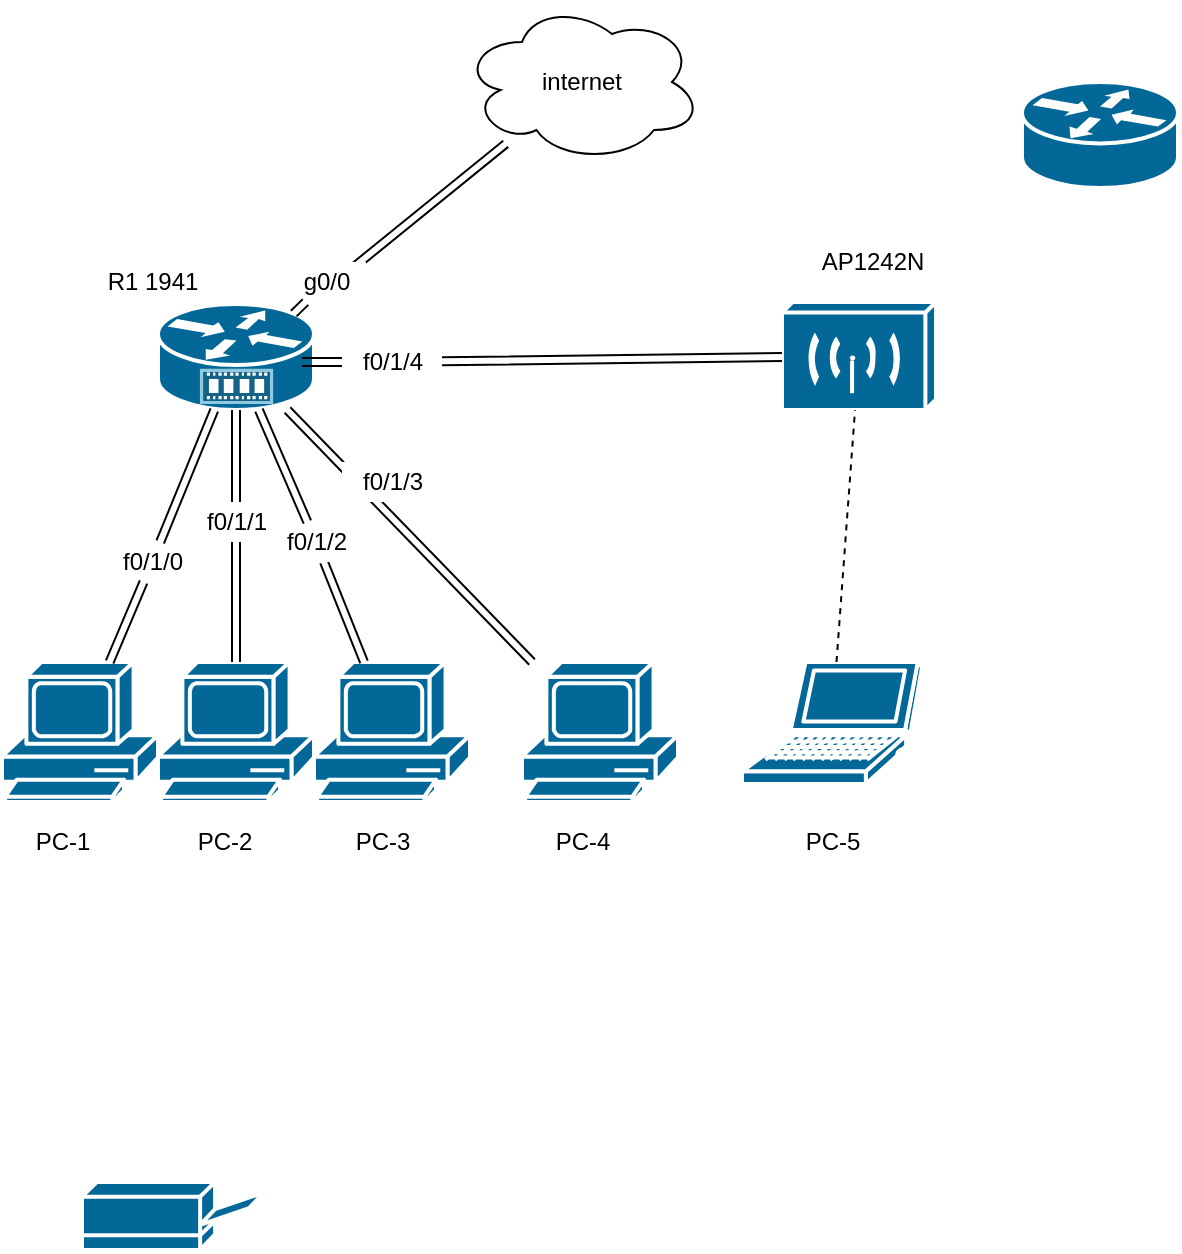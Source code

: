 <mxfile version="14.8.6" type="github">
  <diagram name="Page-1" id="c37626ed-c26b-45fb-9056-f9ebc6bb27b6">
    <mxGraphModel dx="664" dy="662" grid="1" gridSize="10" guides="1" tooltips="1" connect="1" arrows="1" fold="1" page="1" pageScale="1" pageWidth="1600" pageHeight="1200" background="none" math="0" shadow="0">
      <root>
        <mxCell id="0" />
        <mxCell id="1" parent="0" />
        <mxCell id="DlXVdU6vSMar4KmjbTn8-1" value="" style="shape=mxgraph.cisco.computers_and_peripherals.pc;html=1;pointerEvents=1;dashed=0;fillColor=#036897;strokeColor=#ffffff;strokeWidth=2;verticalLabelPosition=bottom;verticalAlign=top;align=center;outlineConnect=0;" vertex="1" parent="1">
          <mxGeometry x="108" y="380" width="78" height="70" as="geometry" />
        </mxCell>
        <mxCell id="DlXVdU6vSMar4KmjbTn8-3" value="" style="shape=mxgraph.cisco.computers_and_peripherals.pc;html=1;pointerEvents=1;dashed=0;fillColor=#036897;strokeColor=#ffffff;strokeWidth=2;verticalLabelPosition=bottom;verticalAlign=top;align=center;outlineConnect=0;" vertex="1" parent="1">
          <mxGeometry x="30" y="380" width="78" height="70" as="geometry" />
        </mxCell>
        <mxCell id="DlXVdU6vSMar4KmjbTn8-4" value="" style="shape=mxgraph.cisco.computers_and_peripherals.pc;html=1;pointerEvents=1;dashed=0;fillColor=#036897;strokeColor=#ffffff;strokeWidth=2;verticalLabelPosition=bottom;verticalAlign=top;align=center;outlineConnect=0;" vertex="1" parent="1">
          <mxGeometry x="186" y="380" width="78" height="70" as="geometry" />
        </mxCell>
        <mxCell id="DlXVdU6vSMar4KmjbTn8-5" value="" style="shape=mxgraph.cisco.computers_and_peripherals.pc;html=1;pointerEvents=1;dashed=0;fillColor=#036897;strokeColor=#ffffff;strokeWidth=2;verticalLabelPosition=bottom;verticalAlign=top;align=center;outlineConnect=0;" vertex="1" parent="1">
          <mxGeometry x="290" y="380" width="78" height="70" as="geometry" />
        </mxCell>
        <mxCell id="DlXVdU6vSMar4KmjbTn8-6" value="" style="shape=mxgraph.cisco.computers_and_peripherals.printer;html=1;pointerEvents=1;dashed=0;fillColor=#036897;strokeColor=#ffffff;strokeWidth=2;verticalLabelPosition=bottom;verticalAlign=top;align=center;outlineConnect=0;" vertex="1" parent="1">
          <mxGeometry x="70" y="640" width="91" height="34" as="geometry" />
        </mxCell>
        <mxCell id="DlXVdU6vSMar4KmjbTn8-7" value="" style="shape=mxgraph.cisco.computers_and_peripherals.laptop;html=1;pointerEvents=1;dashed=0;fillColor=#036897;strokeColor=#ffffff;strokeWidth=2;verticalLabelPosition=bottom;verticalAlign=top;align=center;outlineConnect=0;" vertex="1" parent="1">
          <mxGeometry x="400" y="380" width="90" height="61" as="geometry" />
        </mxCell>
        <mxCell id="DlXVdU6vSMar4KmjbTn8-8" value="" style="shape=mxgraph.cisco.wireless.wireless_transport;html=1;pointerEvents=1;dashed=0;fillColor=#036897;strokeColor=#ffffff;strokeWidth=2;verticalLabelPosition=bottom;verticalAlign=top;align=center;outlineConnect=0;" vertex="1" parent="1">
          <mxGeometry x="420" y="200" width="77" height="54" as="geometry" />
        </mxCell>
        <mxCell id="DlXVdU6vSMar4KmjbTn8-9" value="" style="shape=mxgraph.cisco.routers.service_router;html=1;pointerEvents=1;dashed=0;fillColor=#036897;strokeColor=#ffffff;strokeWidth=2;verticalLabelPosition=bottom;verticalAlign=top;align=center;outlineConnect=0;" vertex="1" parent="1">
          <mxGeometry x="108" y="201" width="78" height="53" as="geometry" />
        </mxCell>
        <mxCell id="DlXVdU6vSMar4KmjbTn8-19" value="" style="endArrow=none;dashed=1;html=1;" edge="1" parent="1" source="DlXVdU6vSMar4KmjbTn8-7" target="DlXVdU6vSMar4KmjbTn8-8">
          <mxGeometry width="50" height="50" relative="1" as="geometry">
            <mxPoint x="440" y="320" as="sourcePoint" />
            <mxPoint x="490" y="270" as="targetPoint" />
          </mxGeometry>
        </mxCell>
        <mxCell id="DlXVdU6vSMar4KmjbTn8-22" value="" style="shape=link;html=1;startArrow=none;" edge="1" parent="1" source="DlXVdU6vSMar4KmjbTn8-47" target="DlXVdU6vSMar4KmjbTn8-8">
          <mxGeometry width="100" relative="1" as="geometry">
            <mxPoint x="180" y="230" as="sourcePoint" />
            <mxPoint x="280" y="230" as="targetPoint" />
          </mxGeometry>
        </mxCell>
        <mxCell id="DlXVdU6vSMar4KmjbTn8-25" value="" style="shape=link;html=1;startArrow=none;" edge="1" parent="1" source="DlXVdU6vSMar4KmjbTn8-32" target="DlXVdU6vSMar4KmjbTn8-1">
          <mxGeometry width="100" relative="1" as="geometry">
            <mxPoint x="220" y="260" as="sourcePoint" />
            <mxPoint x="320" y="260" as="targetPoint" />
          </mxGeometry>
        </mxCell>
        <mxCell id="DlXVdU6vSMar4KmjbTn8-27" value="" style="shape=link;html=1;startArrow=none;" edge="1" parent="1" source="DlXVdU6vSMar4KmjbTn8-31" target="DlXVdU6vSMar4KmjbTn8-3">
          <mxGeometry width="100" relative="1" as="geometry">
            <mxPoint x="220" y="260" as="sourcePoint" />
            <mxPoint x="320" y="260" as="targetPoint" />
          </mxGeometry>
        </mxCell>
        <mxCell id="DlXVdU6vSMar4KmjbTn8-28" value="" style="shape=link;html=1;startArrow=none;" edge="1" parent="1" source="DlXVdU6vSMar4KmjbTn8-35" target="DlXVdU6vSMar4KmjbTn8-4">
          <mxGeometry width="100" relative="1" as="geometry">
            <mxPoint x="220" y="260" as="sourcePoint" />
            <mxPoint x="320" y="260" as="targetPoint" />
          </mxGeometry>
        </mxCell>
        <mxCell id="DlXVdU6vSMar4KmjbTn8-29" value="" style="shape=link;html=1;width=-4;" edge="1" parent="1" source="DlXVdU6vSMar4KmjbTn8-9" target="DlXVdU6vSMar4KmjbTn8-5">
          <mxGeometry width="100" relative="1" as="geometry">
            <mxPoint x="220" y="260" as="sourcePoint" />
            <mxPoint x="370" y="370" as="targetPoint" />
          </mxGeometry>
        </mxCell>
        <mxCell id="DlXVdU6vSMar4KmjbTn8-30" value="" style="shape=mxgraph.cisco.routers.router;html=1;pointerEvents=1;dashed=0;fillColor=#036897;strokeColor=#ffffff;strokeWidth=2;verticalLabelPosition=bottom;verticalAlign=top;align=center;outlineConnect=0;" vertex="1" parent="1">
          <mxGeometry x="540" y="90" width="78" height="53" as="geometry" />
        </mxCell>
        <mxCell id="DlXVdU6vSMar4KmjbTn8-32" value="f0/1/1" style="text;html=1;resizable=0;autosize=1;align=center;verticalAlign=middle;points=[];strokeColor=none;rounded=0;fillColor=#ffffff;" vertex="1" parent="1">
          <mxGeometry x="122" y="300" width="50" height="20" as="geometry" />
        </mxCell>
        <mxCell id="DlXVdU6vSMar4KmjbTn8-34" value="" style="shape=link;html=1;endArrow=none;" edge="1" parent="1" source="DlXVdU6vSMar4KmjbTn8-9" target="DlXVdU6vSMar4KmjbTn8-32">
          <mxGeometry width="100" relative="1" as="geometry">
            <mxPoint x="147" y="254" as="sourcePoint" />
            <mxPoint x="147" y="380" as="targetPoint" />
          </mxGeometry>
        </mxCell>
        <mxCell id="DlXVdU6vSMar4KmjbTn8-35" value="f0/1/2" style="text;html=1;resizable=0;autosize=1;align=center;verticalAlign=middle;points=[];strokeColor=none;rounded=0;fillColor=#ffffff;" vertex="1" parent="1">
          <mxGeometry x="162" y="310" width="50" height="20" as="geometry" />
        </mxCell>
        <mxCell id="DlXVdU6vSMar4KmjbTn8-36" value="" style="shape=link;html=1;endArrow=none;" edge="1" parent="1" source="DlXVdU6vSMar4KmjbTn8-9" target="DlXVdU6vSMar4KmjbTn8-35">
          <mxGeometry width="100" relative="1" as="geometry">
            <mxPoint x="158.024" y="254" as="sourcePoint" />
            <mxPoint x="210.44" y="380" as="targetPoint" />
          </mxGeometry>
        </mxCell>
        <mxCell id="DlXVdU6vSMar4KmjbTn8-37" value="&lt;div&gt;f0/1/3&lt;/div&gt;" style="text;html=1;resizable=0;autosize=1;align=center;verticalAlign=middle;points=[];strokeColor=none;rounded=0;fillColor=#ffffff;" vertex="1" parent="1">
          <mxGeometry x="200" y="280" width="50" height="20" as="geometry" />
        </mxCell>
        <mxCell id="DlXVdU6vSMar4KmjbTn8-38" value="internet" style="ellipse;shape=cloud;whiteSpace=wrap;html=1;fillColor=#ffffff;" vertex="1" parent="1">
          <mxGeometry x="260" y="50" width="120" height="80" as="geometry" />
        </mxCell>
        <mxCell id="DlXVdU6vSMar4KmjbTn8-39" value="" style="shape=link;html=1;exitX=0.87;exitY=0.09;exitDx=0;exitDy=0;exitPerimeter=0;startArrow=none;" edge="1" parent="1" source="DlXVdU6vSMar4KmjbTn8-50" target="DlXVdU6vSMar4KmjbTn8-38">
          <mxGeometry width="100" relative="1" as="geometry">
            <mxPoint x="230" y="250" as="sourcePoint" />
            <mxPoint x="330" y="250" as="targetPoint" />
          </mxGeometry>
        </mxCell>
        <mxCell id="DlXVdU6vSMar4KmjbTn8-40" value="R1 1941" style="text;html=1;resizable=0;autosize=1;align=center;verticalAlign=middle;points=[];strokeColor=none;rounded=0;fillColor=#ffffff;" vertex="1" parent="1">
          <mxGeometry x="75" y="180" width="60" height="20" as="geometry" />
        </mxCell>
        <mxCell id="DlXVdU6vSMar4KmjbTn8-41" value="&lt;div&gt;AP1242N&lt;br&gt;&lt;/div&gt;" style="text;html=1;resizable=0;autosize=1;align=center;verticalAlign=middle;points=[];strokeColor=none;rounded=0;fillColor=#ffffff;" vertex="1" parent="1">
          <mxGeometry x="430" y="170" width="70" height="20" as="geometry" />
        </mxCell>
        <mxCell id="DlXVdU6vSMar4KmjbTn8-42" value="&lt;div&gt;PC-1&lt;br&gt;&lt;/div&gt;" style="text;html=1;resizable=0;autosize=1;align=center;verticalAlign=middle;points=[];strokeColor=none;rounded=0;fillColor=#ffffff;" vertex="1" parent="1">
          <mxGeometry x="40" y="460" width="40" height="20" as="geometry" />
        </mxCell>
        <mxCell id="DlXVdU6vSMar4KmjbTn8-43" value="&lt;div&gt;PC-2&lt;br&gt;&lt;/div&gt;" style="text;html=1;resizable=0;autosize=1;align=center;verticalAlign=middle;points=[];strokeColor=none;rounded=0;fillColor=#ffffff;" vertex="1" parent="1">
          <mxGeometry x="121" y="460" width="40" height="20" as="geometry" />
        </mxCell>
        <mxCell id="DlXVdU6vSMar4KmjbTn8-44" value="&lt;div&gt;PC-3&lt;br&gt;&lt;/div&gt;" style="text;html=1;resizable=0;autosize=1;align=center;verticalAlign=middle;points=[];strokeColor=none;rounded=0;fillColor=#ffffff;" vertex="1" parent="1">
          <mxGeometry x="200" y="460" width="40" height="20" as="geometry" />
        </mxCell>
        <mxCell id="DlXVdU6vSMar4KmjbTn8-45" value="&lt;div&gt;PC-4&lt;/div&gt;" style="text;html=1;resizable=0;autosize=1;align=center;verticalAlign=middle;points=[];strokeColor=none;rounded=0;fillColor=#ffffff;" vertex="1" parent="1">
          <mxGeometry x="300" y="460" width="40" height="20" as="geometry" />
        </mxCell>
        <mxCell id="DlXVdU6vSMar4KmjbTn8-46" value="&lt;div&gt;PC-5&lt;br&gt;&lt;/div&gt;" style="text;html=1;resizable=0;autosize=1;align=center;verticalAlign=middle;points=[];strokeColor=none;rounded=0;fillColor=#ffffff;" vertex="1" parent="1">
          <mxGeometry x="425" y="460" width="40" height="20" as="geometry" />
        </mxCell>
        <mxCell id="DlXVdU6vSMar4KmjbTn8-47" value="f0/1/4" style="text;html=1;resizable=0;autosize=1;align=center;verticalAlign=middle;points=[];strokeColor=none;rounded=0;fillColor=#ffffff;" vertex="1" parent="1">
          <mxGeometry x="200" y="220" width="50" height="20" as="geometry" />
        </mxCell>
        <mxCell id="DlXVdU6vSMar4KmjbTn8-48" value="" style="shape=link;html=1;endArrow=none;" edge="1" parent="1" target="DlXVdU6vSMar4KmjbTn8-47">
          <mxGeometry width="100" relative="1" as="geometry">
            <mxPoint x="180" y="230" as="sourcePoint" />
            <mxPoint x="420" y="227.415" as="targetPoint" />
          </mxGeometry>
        </mxCell>
        <mxCell id="DlXVdU6vSMar4KmjbTn8-31" value="f0/1/0" style="text;html=1;resizable=0;autosize=1;align=center;verticalAlign=middle;points=[];fillColor=none;strokeColor=none;rounded=0;" vertex="1" parent="1">
          <mxGeometry x="80" y="320" width="50" height="20" as="geometry" />
        </mxCell>
        <mxCell id="DlXVdU6vSMar4KmjbTn8-49" value="" style="shape=link;html=1;endArrow=none;" edge="1" parent="1" source="DlXVdU6vSMar4KmjbTn8-9" target="DlXVdU6vSMar4KmjbTn8-31">
          <mxGeometry width="100" relative="1" as="geometry">
            <mxPoint x="135.976" y="254" as="sourcePoint" />
            <mxPoint x="83.56" y="380" as="targetPoint" />
          </mxGeometry>
        </mxCell>
        <mxCell id="DlXVdU6vSMar4KmjbTn8-50" value="&lt;div&gt;g0/0&lt;br&gt;&lt;/div&gt;" style="text;html=1;resizable=0;autosize=1;align=center;verticalAlign=middle;points=[];strokeColor=none;rounded=0;fillColor=#ffffff;" vertex="1" parent="1">
          <mxGeometry x="172" y="180" width="40" height="20" as="geometry" />
        </mxCell>
        <mxCell id="DlXVdU6vSMar4KmjbTn8-51" value="" style="shape=link;html=1;exitX=0.87;exitY=0.09;exitDx=0;exitDy=0;exitPerimeter=0;endArrow=none;" edge="1" parent="1" source="DlXVdU6vSMar4KmjbTn8-9" target="DlXVdU6vSMar4KmjbTn8-50">
          <mxGeometry width="100" relative="1" as="geometry">
            <mxPoint x="175.86" y="205.77" as="sourcePoint" />
            <mxPoint x="281.55" y="120.707" as="targetPoint" />
          </mxGeometry>
        </mxCell>
      </root>
    </mxGraphModel>
  </diagram>
</mxfile>
